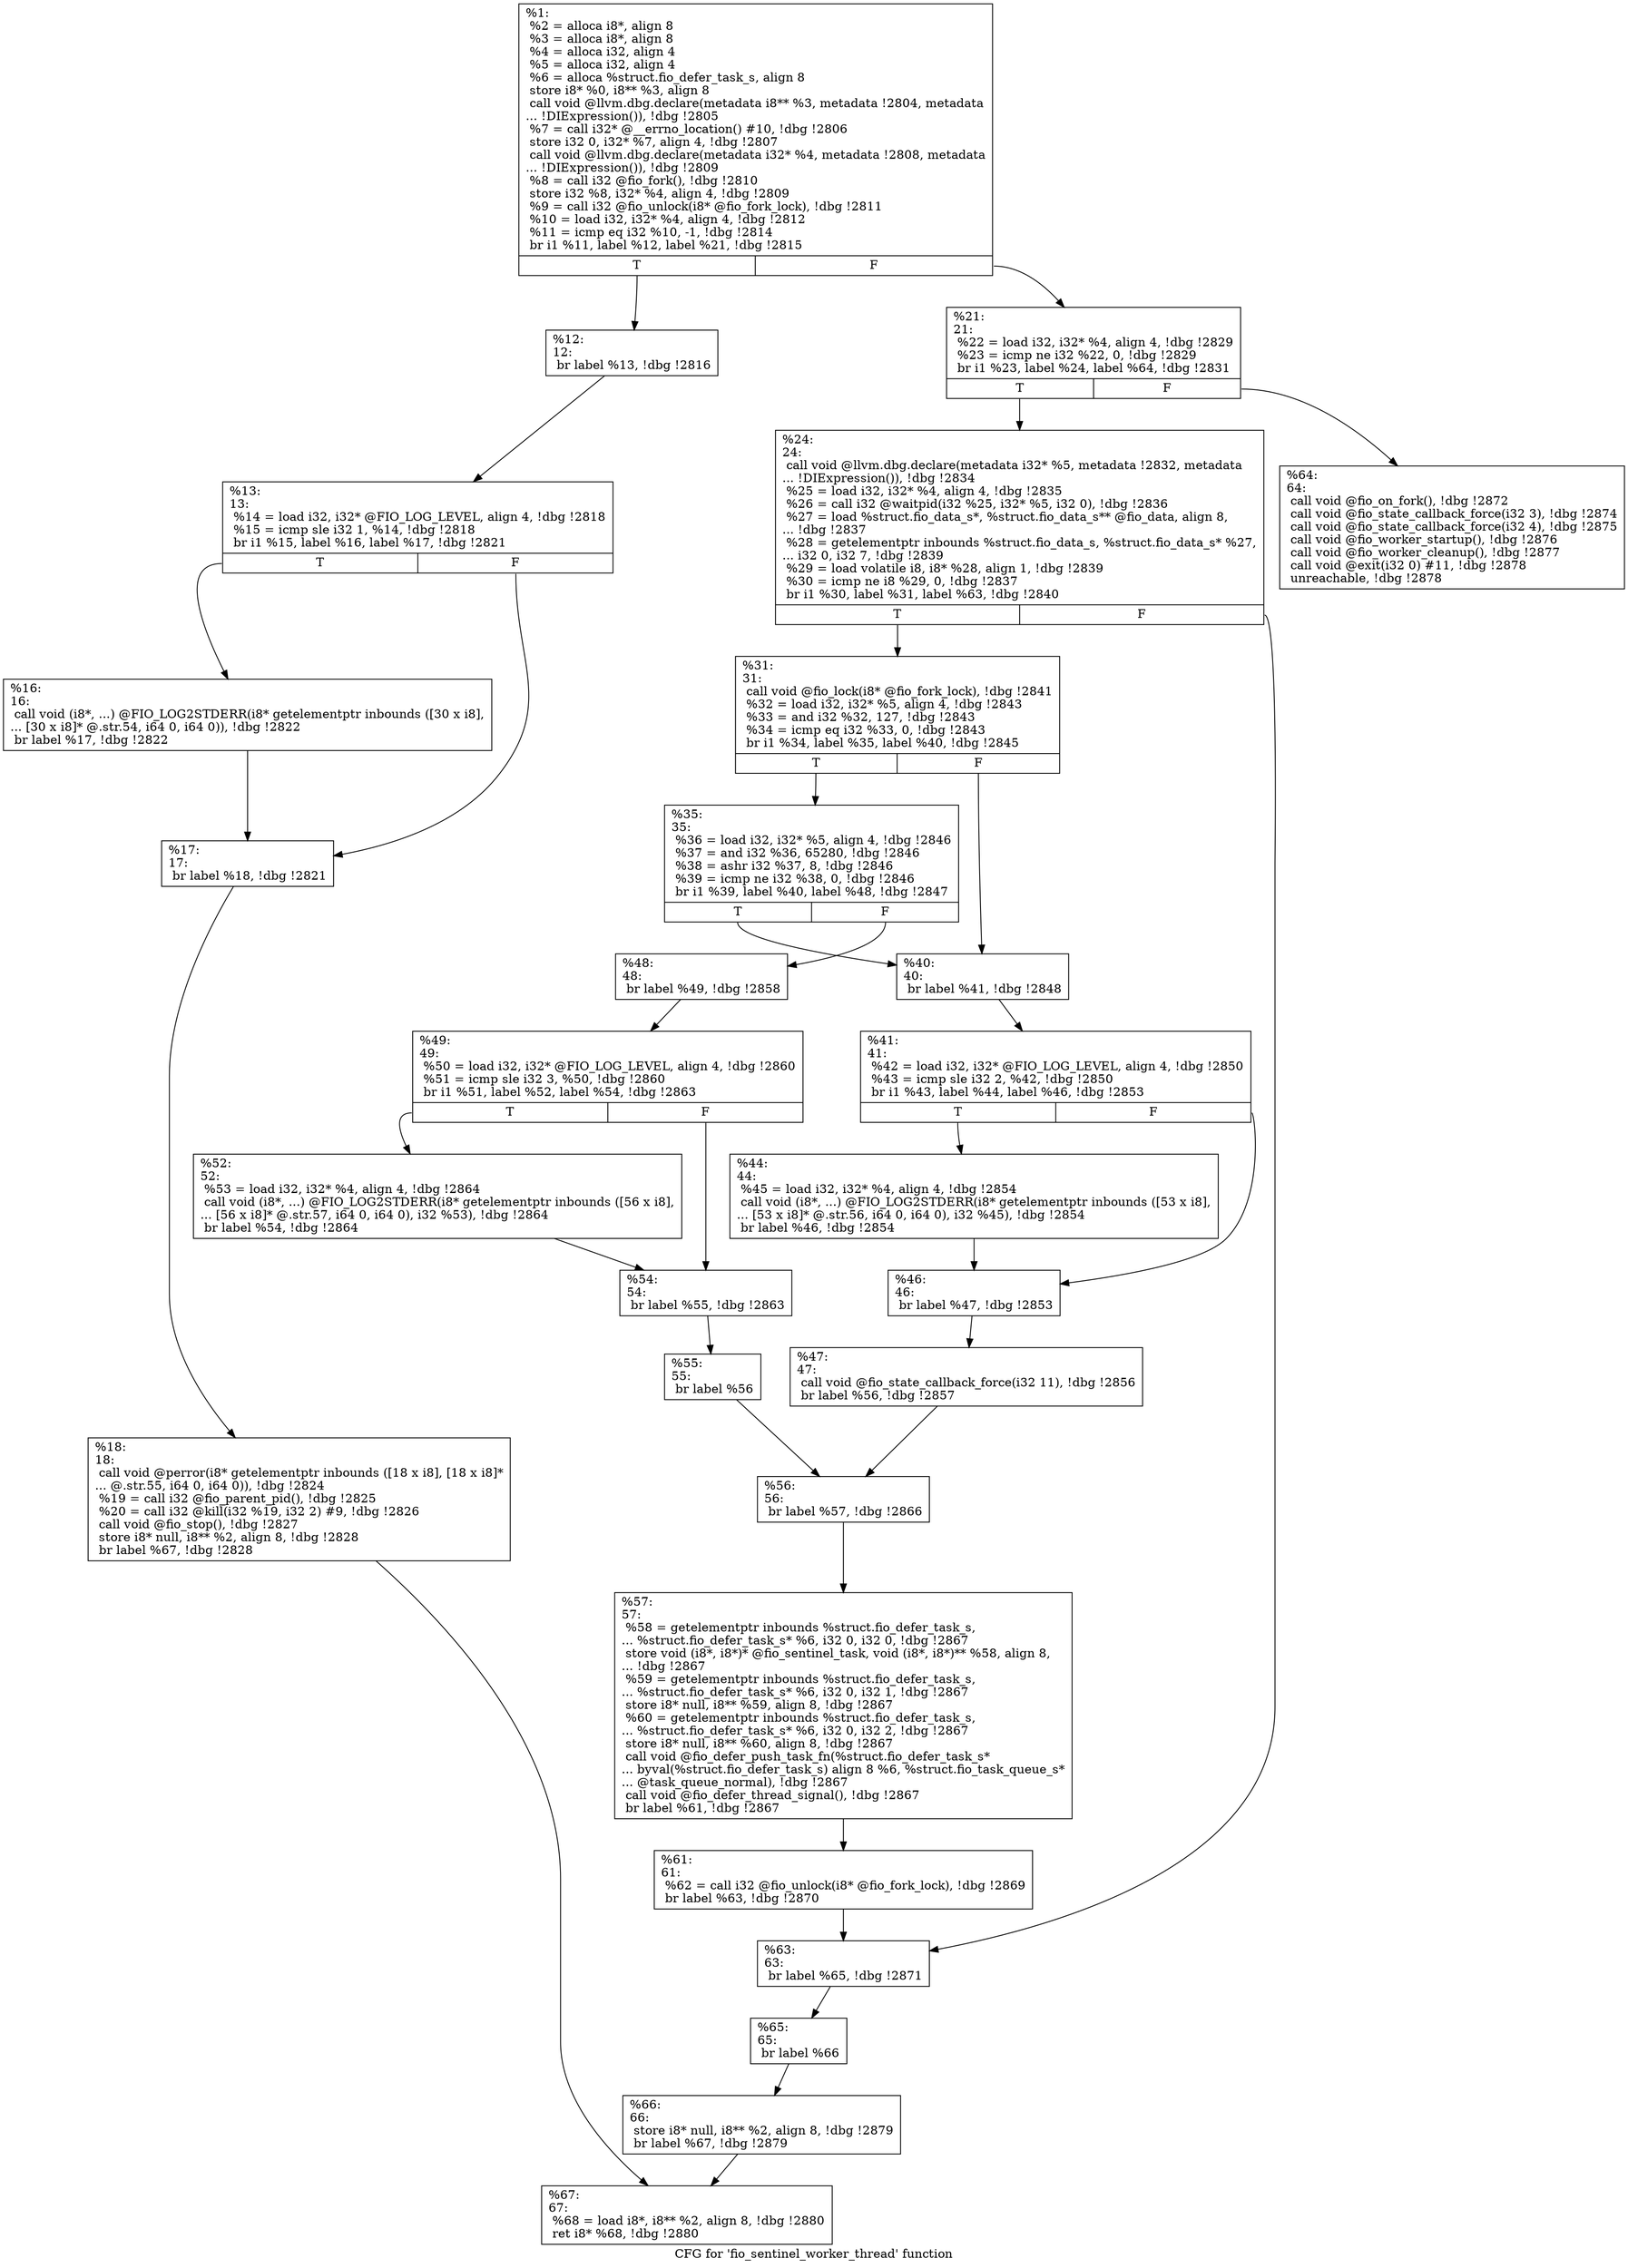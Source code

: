 digraph "CFG for 'fio_sentinel_worker_thread' function" {
	label="CFG for 'fio_sentinel_worker_thread' function";

	Node0x5568513005e0 [shape=record,label="{%1:\l  %2 = alloca i8*, align 8\l  %3 = alloca i8*, align 8\l  %4 = alloca i32, align 4\l  %5 = alloca i32, align 4\l  %6 = alloca %struct.fio_defer_task_s, align 8\l  store i8* %0, i8** %3, align 8\l  call void @llvm.dbg.declare(metadata i8** %3, metadata !2804, metadata\l... !DIExpression()), !dbg !2805\l  %7 = call i32* @__errno_location() #10, !dbg !2806\l  store i32 0, i32* %7, align 4, !dbg !2807\l  call void @llvm.dbg.declare(metadata i32* %4, metadata !2808, metadata\l... !DIExpression()), !dbg !2809\l  %8 = call i32 @fio_fork(), !dbg !2810\l  store i32 %8, i32* %4, align 4, !dbg !2809\l  %9 = call i32 @fio_unlock(i8* @fio_fork_lock), !dbg !2811\l  %10 = load i32, i32* %4, align 4, !dbg !2812\l  %11 = icmp eq i32 %10, -1, !dbg !2814\l  br i1 %11, label %12, label %21, !dbg !2815\l|{<s0>T|<s1>F}}"];
	Node0x5568513005e0:s0 -> Node0x556851301300;
	Node0x5568513005e0:s1 -> Node0x556851301490;
	Node0x556851301300 [shape=record,label="{%12:\l12:                                               \l  br label %13, !dbg !2816\l}"];
	Node0x556851301300 -> Node0x556851301350;
	Node0x556851301350 [shape=record,label="{%13:\l13:                                               \l  %14 = load i32, i32* @FIO_LOG_LEVEL, align 4, !dbg !2818\l  %15 = icmp sle i32 1, %14, !dbg !2818\l  br i1 %15, label %16, label %17, !dbg !2821\l|{<s0>T|<s1>F}}"];
	Node0x556851301350:s0 -> Node0x5568513013a0;
	Node0x556851301350:s1 -> Node0x5568513013f0;
	Node0x5568513013a0 [shape=record,label="{%16:\l16:                                               \l  call void (i8*, ...) @FIO_LOG2STDERR(i8* getelementptr inbounds ([30 x i8],\l... [30 x i8]* @.str.54, i64 0, i64 0)), !dbg !2822\l  br label %17, !dbg !2822\l}"];
	Node0x5568513013a0 -> Node0x5568513013f0;
	Node0x5568513013f0 [shape=record,label="{%17:\l17:                                               \l  br label %18, !dbg !2821\l}"];
	Node0x5568513013f0 -> Node0x556851301440;
	Node0x556851301440 [shape=record,label="{%18:\l18:                                               \l  call void @perror(i8* getelementptr inbounds ([18 x i8], [18 x i8]*\l... @.str.55, i64 0, i64 0)), !dbg !2824\l  %19 = call i32 @fio_parent_pid(), !dbg !2825\l  %20 = call i32 @kill(i32 %19, i32 2) #9, !dbg !2826\l  call void @fio_stop(), !dbg !2827\l  store i8* null, i8** %2, align 8, !dbg !2828\l  br label %67, !dbg !2828\l}"];
	Node0x556851301440 -> Node0x556851301b20;
	Node0x556851301490 [shape=record,label="{%21:\l21:                                               \l  %22 = load i32, i32* %4, align 4, !dbg !2829\l  %23 = icmp ne i32 %22, 0, !dbg !2829\l  br i1 %23, label %24, label %64, !dbg !2831\l|{<s0>T|<s1>F}}"];
	Node0x556851301490:s0 -> Node0x5568513014e0;
	Node0x556851301490:s1 -> Node0x556851301a30;
	Node0x5568513014e0 [shape=record,label="{%24:\l24:                                               \l  call void @llvm.dbg.declare(metadata i32* %5, metadata !2832, metadata\l... !DIExpression()), !dbg !2834\l  %25 = load i32, i32* %4, align 4, !dbg !2835\l  %26 = call i32 @waitpid(i32 %25, i32* %5, i32 0), !dbg !2836\l  %27 = load %struct.fio_data_s*, %struct.fio_data_s** @fio_data, align 8,\l... !dbg !2837\l  %28 = getelementptr inbounds %struct.fio_data_s, %struct.fio_data_s* %27,\l... i32 0, i32 7, !dbg !2839\l  %29 = load volatile i8, i8* %28, align 1, !dbg !2839\l  %30 = icmp ne i8 %29, 0, !dbg !2837\l  br i1 %30, label %31, label %63, !dbg !2840\l|{<s0>T|<s1>F}}"];
	Node0x5568513014e0:s0 -> Node0x556851301530;
	Node0x5568513014e0:s1 -> Node0x5568513019e0;
	Node0x556851301530 [shape=record,label="{%31:\l31:                                               \l  call void @fio_lock(i8* @fio_fork_lock), !dbg !2841\l  %32 = load i32, i32* %5, align 4, !dbg !2843\l  %33 = and i32 %32, 127, !dbg !2843\l  %34 = icmp eq i32 %33, 0, !dbg !2843\l  br i1 %34, label %35, label %40, !dbg !2845\l|{<s0>T|<s1>F}}"];
	Node0x556851301530:s0 -> Node0x556851301580;
	Node0x556851301530:s1 -> Node0x5568513015d0;
	Node0x556851301580 [shape=record,label="{%35:\l35:                                               \l  %36 = load i32, i32* %5, align 4, !dbg !2846\l  %37 = and i32 %36, 65280, !dbg !2846\l  %38 = ashr i32 %37, 8, !dbg !2846\l  %39 = icmp ne i32 %38, 0, !dbg !2846\l  br i1 %39, label %40, label %48, !dbg !2847\l|{<s0>T|<s1>F}}"];
	Node0x556851301580:s0 -> Node0x5568513015d0;
	Node0x556851301580:s1 -> Node0x556851301760;
	Node0x5568513015d0 [shape=record,label="{%40:\l40:                                               \l  br label %41, !dbg !2848\l}"];
	Node0x5568513015d0 -> Node0x556851301620;
	Node0x556851301620 [shape=record,label="{%41:\l41:                                               \l  %42 = load i32, i32* @FIO_LOG_LEVEL, align 4, !dbg !2850\l  %43 = icmp sle i32 2, %42, !dbg !2850\l  br i1 %43, label %44, label %46, !dbg !2853\l|{<s0>T|<s1>F}}"];
	Node0x556851301620:s0 -> Node0x556851301670;
	Node0x556851301620:s1 -> Node0x5568513016c0;
	Node0x556851301670 [shape=record,label="{%44:\l44:                                               \l  %45 = load i32, i32* %4, align 4, !dbg !2854\l  call void (i8*, ...) @FIO_LOG2STDERR(i8* getelementptr inbounds ([53 x i8],\l... [53 x i8]* @.str.56, i64 0, i64 0), i32 %45), !dbg !2854\l  br label %46, !dbg !2854\l}"];
	Node0x556851301670 -> Node0x5568513016c0;
	Node0x5568513016c0 [shape=record,label="{%46:\l46:                                               \l  br label %47, !dbg !2853\l}"];
	Node0x5568513016c0 -> Node0x556851301710;
	Node0x556851301710 [shape=record,label="{%47:\l47:                                               \l  call void @fio_state_callback_force(i32 11), !dbg !2856\l  br label %56, !dbg !2857\l}"];
	Node0x556851301710 -> Node0x5568513018f0;
	Node0x556851301760 [shape=record,label="{%48:\l48:                                               \l  br label %49, !dbg !2858\l}"];
	Node0x556851301760 -> Node0x5568513017b0;
	Node0x5568513017b0 [shape=record,label="{%49:\l49:                                               \l  %50 = load i32, i32* @FIO_LOG_LEVEL, align 4, !dbg !2860\l  %51 = icmp sle i32 3, %50, !dbg !2860\l  br i1 %51, label %52, label %54, !dbg !2863\l|{<s0>T|<s1>F}}"];
	Node0x5568513017b0:s0 -> Node0x556851301800;
	Node0x5568513017b0:s1 -> Node0x556851301850;
	Node0x556851301800 [shape=record,label="{%52:\l52:                                               \l  %53 = load i32, i32* %4, align 4, !dbg !2864\l  call void (i8*, ...) @FIO_LOG2STDERR(i8* getelementptr inbounds ([56 x i8],\l... [56 x i8]* @.str.57, i64 0, i64 0), i32 %53), !dbg !2864\l  br label %54, !dbg !2864\l}"];
	Node0x556851301800 -> Node0x556851301850;
	Node0x556851301850 [shape=record,label="{%54:\l54:                                               \l  br label %55, !dbg !2863\l}"];
	Node0x556851301850 -> Node0x5568513018a0;
	Node0x5568513018a0 [shape=record,label="{%55:\l55:                                               \l  br label %56\l}"];
	Node0x5568513018a0 -> Node0x5568513018f0;
	Node0x5568513018f0 [shape=record,label="{%56:\l56:                                               \l  br label %57, !dbg !2866\l}"];
	Node0x5568513018f0 -> Node0x556851301940;
	Node0x556851301940 [shape=record,label="{%57:\l57:                                               \l  %58 = getelementptr inbounds %struct.fio_defer_task_s,\l... %struct.fio_defer_task_s* %6, i32 0, i32 0, !dbg !2867\l  store void (i8*, i8*)* @fio_sentinel_task, void (i8*, i8*)** %58, align 8,\l... !dbg !2867\l  %59 = getelementptr inbounds %struct.fio_defer_task_s,\l... %struct.fio_defer_task_s* %6, i32 0, i32 1, !dbg !2867\l  store i8* null, i8** %59, align 8, !dbg !2867\l  %60 = getelementptr inbounds %struct.fio_defer_task_s,\l... %struct.fio_defer_task_s* %6, i32 0, i32 2, !dbg !2867\l  store i8* null, i8** %60, align 8, !dbg !2867\l  call void @fio_defer_push_task_fn(%struct.fio_defer_task_s*\l... byval(%struct.fio_defer_task_s) align 8 %6, %struct.fio_task_queue_s*\l... @task_queue_normal), !dbg !2867\l  call void @fio_defer_thread_signal(), !dbg !2867\l  br label %61, !dbg !2867\l}"];
	Node0x556851301940 -> Node0x556851301990;
	Node0x556851301990 [shape=record,label="{%61:\l61:                                               \l  %62 = call i32 @fio_unlock(i8* @fio_fork_lock), !dbg !2869\l  br label %63, !dbg !2870\l}"];
	Node0x556851301990 -> Node0x5568513019e0;
	Node0x5568513019e0 [shape=record,label="{%63:\l63:                                               \l  br label %65, !dbg !2871\l}"];
	Node0x5568513019e0 -> Node0x556851301a80;
	Node0x556851301a30 [shape=record,label="{%64:\l64:                                               \l  call void @fio_on_fork(), !dbg !2872\l  call void @fio_state_callback_force(i32 3), !dbg !2874\l  call void @fio_state_callback_force(i32 4), !dbg !2875\l  call void @fio_worker_startup(), !dbg !2876\l  call void @fio_worker_cleanup(), !dbg !2877\l  call void @exit(i32 0) #11, !dbg !2878\l  unreachable, !dbg !2878\l}"];
	Node0x556851301a80 [shape=record,label="{%65:\l65:                                               \l  br label %66\l}"];
	Node0x556851301a80 -> Node0x556851301ad0;
	Node0x556851301ad0 [shape=record,label="{%66:\l66:                                               \l  store i8* null, i8** %2, align 8, !dbg !2879\l  br label %67, !dbg !2879\l}"];
	Node0x556851301ad0 -> Node0x556851301b20;
	Node0x556851301b20 [shape=record,label="{%67:\l67:                                               \l  %68 = load i8*, i8** %2, align 8, !dbg !2880\l  ret i8* %68, !dbg !2880\l}"];
}
